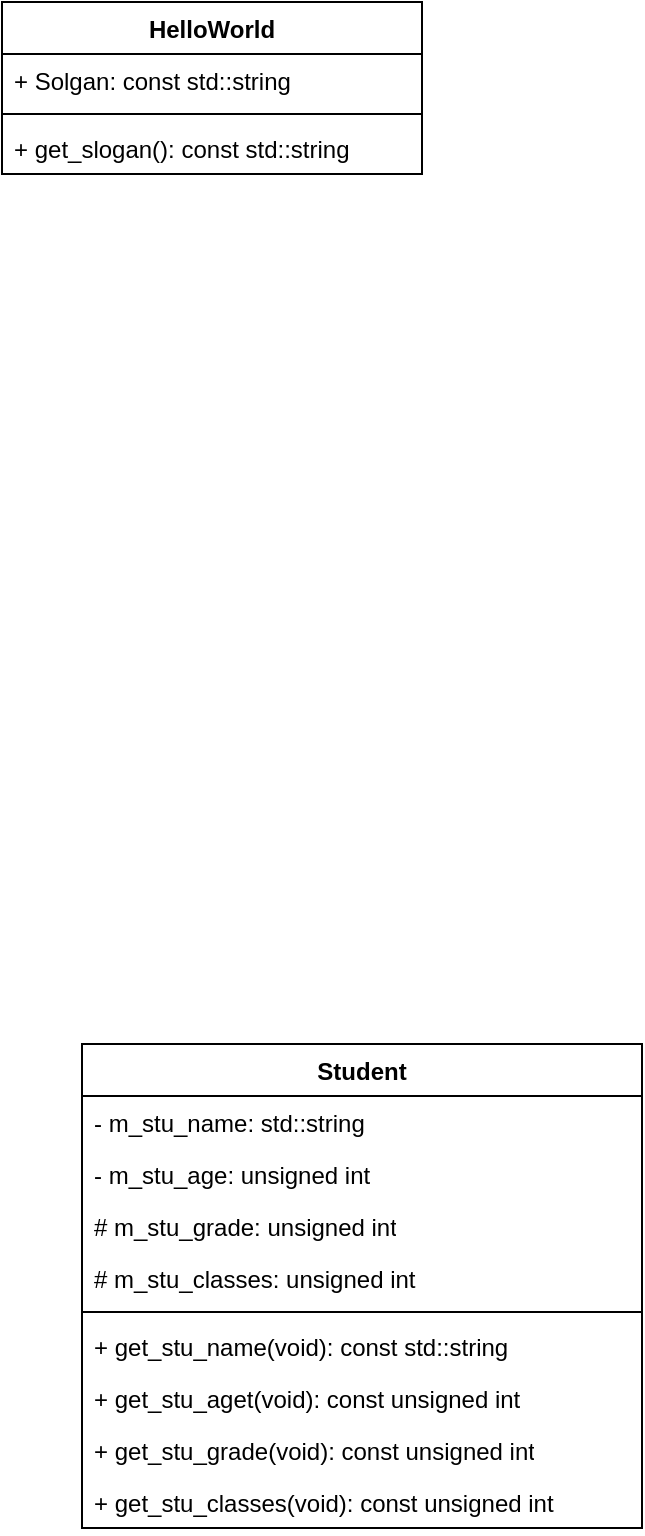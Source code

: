 <mxfile version="22.0.0" type="github">
  <diagram name="第 1 页" id="z0X20JgMRRBQh-38AbOK">
    <mxGraphModel dx="1331" dy="740" grid="1" gridSize="10" guides="1" tooltips="1" connect="1" arrows="1" fold="1" page="1" pageScale="1" pageWidth="827" pageHeight="1169" math="0" shadow="0">
      <root>
        <mxCell id="0" />
        <mxCell id="1" parent="0" />
        <mxCell id="zF72FzezGmTlyEQaLUb--32" value="HelloWorld" style="swimlane;fontStyle=1;align=center;verticalAlign=top;childLayout=stackLayout;horizontal=1;startSize=26;horizontalStack=0;resizeParent=1;resizeParentMax=0;resizeLast=0;collapsible=1;marginBottom=0;whiteSpace=wrap;html=1;" parent="1" vertex="1">
          <mxGeometry x="290" y="220" width="210" height="86" as="geometry" />
        </mxCell>
        <mxCell id="zF72FzezGmTlyEQaLUb--33" value="+ Solgan: const std::string" style="text;strokeColor=none;fillColor=none;align=left;verticalAlign=top;spacingLeft=4;spacingRight=4;overflow=hidden;rotatable=0;points=[[0,0.5],[1,0.5]];portConstraint=eastwest;whiteSpace=wrap;html=1;" parent="zF72FzezGmTlyEQaLUb--32" vertex="1">
          <mxGeometry y="26" width="210" height="26" as="geometry" />
        </mxCell>
        <mxCell id="zF72FzezGmTlyEQaLUb--34" value="" style="line;strokeWidth=1;fillColor=none;align=left;verticalAlign=middle;spacingTop=-1;spacingLeft=3;spacingRight=3;rotatable=0;labelPosition=right;points=[];portConstraint=eastwest;strokeColor=inherit;" parent="zF72FzezGmTlyEQaLUb--32" vertex="1">
          <mxGeometry y="52" width="210" height="8" as="geometry" />
        </mxCell>
        <mxCell id="zF72FzezGmTlyEQaLUb--35" value="+ get_slogan(): const std::string" style="text;strokeColor=none;fillColor=none;align=left;verticalAlign=top;spacingLeft=4;spacingRight=4;overflow=hidden;rotatable=0;points=[[0,0.5],[1,0.5]];portConstraint=eastwest;whiteSpace=wrap;html=1;" parent="zF72FzezGmTlyEQaLUb--32" vertex="1">
          <mxGeometry y="60" width="210" height="26" as="geometry" />
        </mxCell>
        <mxCell id="_IWvJdVrq1agwwlC-KzG-7" value="Student" style="swimlane;fontStyle=1;align=center;verticalAlign=top;childLayout=stackLayout;horizontal=1;startSize=26;horizontalStack=0;resizeParent=1;resizeParentMax=0;resizeLast=0;collapsible=1;marginBottom=0;whiteSpace=wrap;html=1;" vertex="1" parent="1">
          <mxGeometry x="330" y="741" width="280" height="242" as="geometry" />
        </mxCell>
        <mxCell id="_IWvJdVrq1agwwlC-KzG-8" value="- m_stu_name: std::string" style="text;strokeColor=none;fillColor=none;align=left;verticalAlign=top;spacingLeft=4;spacingRight=4;overflow=hidden;rotatable=0;points=[[0,0.5],[1,0.5]];portConstraint=eastwest;whiteSpace=wrap;html=1;" vertex="1" parent="_IWvJdVrq1agwwlC-KzG-7">
          <mxGeometry y="26" width="280" height="26" as="geometry" />
        </mxCell>
        <mxCell id="_IWvJdVrq1agwwlC-KzG-11" value="- m_stu_age: unsigned int" style="text;strokeColor=none;fillColor=none;align=left;verticalAlign=top;spacingLeft=4;spacingRight=4;overflow=hidden;rotatable=0;points=[[0,0.5],[1,0.5]];portConstraint=eastwest;whiteSpace=wrap;html=1;" vertex="1" parent="_IWvJdVrq1agwwlC-KzG-7">
          <mxGeometry y="52" width="280" height="26" as="geometry" />
        </mxCell>
        <mxCell id="_IWvJdVrq1agwwlC-KzG-12" value="# m_stu_grade: unsigned int" style="text;strokeColor=none;fillColor=none;align=left;verticalAlign=top;spacingLeft=4;spacingRight=4;overflow=hidden;rotatable=0;points=[[0,0.5],[1,0.5]];portConstraint=eastwest;whiteSpace=wrap;html=1;" vertex="1" parent="_IWvJdVrq1agwwlC-KzG-7">
          <mxGeometry y="78" width="280" height="26" as="geometry" />
        </mxCell>
        <mxCell id="_IWvJdVrq1agwwlC-KzG-13" value="# m_stu_classes: unsigned int" style="text;strokeColor=none;fillColor=none;align=left;verticalAlign=top;spacingLeft=4;spacingRight=4;overflow=hidden;rotatable=0;points=[[0,0.5],[1,0.5]];portConstraint=eastwest;whiteSpace=wrap;html=1;" vertex="1" parent="_IWvJdVrq1agwwlC-KzG-7">
          <mxGeometry y="104" width="280" height="26" as="geometry" />
        </mxCell>
        <mxCell id="_IWvJdVrq1agwwlC-KzG-9" value="" style="line;strokeWidth=1;fillColor=none;align=left;verticalAlign=middle;spacingTop=-1;spacingLeft=3;spacingRight=3;rotatable=0;labelPosition=right;points=[];portConstraint=eastwest;strokeColor=inherit;" vertex="1" parent="_IWvJdVrq1agwwlC-KzG-7">
          <mxGeometry y="130" width="280" height="8" as="geometry" />
        </mxCell>
        <mxCell id="_IWvJdVrq1agwwlC-KzG-10" value="+ get_stu_name(void): const std::string" style="text;strokeColor=none;fillColor=none;align=left;verticalAlign=top;spacingLeft=4;spacingRight=4;overflow=hidden;rotatable=0;points=[[0,0.5],[1,0.5]];portConstraint=eastwest;whiteSpace=wrap;html=1;" vertex="1" parent="_IWvJdVrq1agwwlC-KzG-7">
          <mxGeometry y="138" width="280" height="26" as="geometry" />
        </mxCell>
        <mxCell id="_IWvJdVrq1agwwlC-KzG-14" value="+ get_stu_aget(void): const unsigned int" style="text;strokeColor=none;fillColor=none;align=left;verticalAlign=top;spacingLeft=4;spacingRight=4;overflow=hidden;rotatable=0;points=[[0,0.5],[1,0.5]];portConstraint=eastwest;whiteSpace=wrap;html=1;" vertex="1" parent="_IWvJdVrq1agwwlC-KzG-7">
          <mxGeometry y="164" width="280" height="26" as="geometry" />
        </mxCell>
        <mxCell id="_IWvJdVrq1agwwlC-KzG-15" value="+ get_stu_grade(void): const unsigned int" style="text;strokeColor=none;fillColor=none;align=left;verticalAlign=top;spacingLeft=4;spacingRight=4;overflow=hidden;rotatable=0;points=[[0,0.5],[1,0.5]];portConstraint=eastwest;whiteSpace=wrap;html=1;" vertex="1" parent="_IWvJdVrq1agwwlC-KzG-7">
          <mxGeometry y="190" width="280" height="26" as="geometry" />
        </mxCell>
        <mxCell id="_IWvJdVrq1agwwlC-KzG-16" value="+ get_stu_classes(void): const unsigned int" style="text;strokeColor=none;fillColor=none;align=left;verticalAlign=top;spacingLeft=4;spacingRight=4;overflow=hidden;rotatable=0;points=[[0,0.5],[1,0.5]];portConstraint=eastwest;whiteSpace=wrap;html=1;" vertex="1" parent="_IWvJdVrq1agwwlC-KzG-7">
          <mxGeometry y="216" width="280" height="26" as="geometry" />
        </mxCell>
      </root>
    </mxGraphModel>
  </diagram>
</mxfile>
